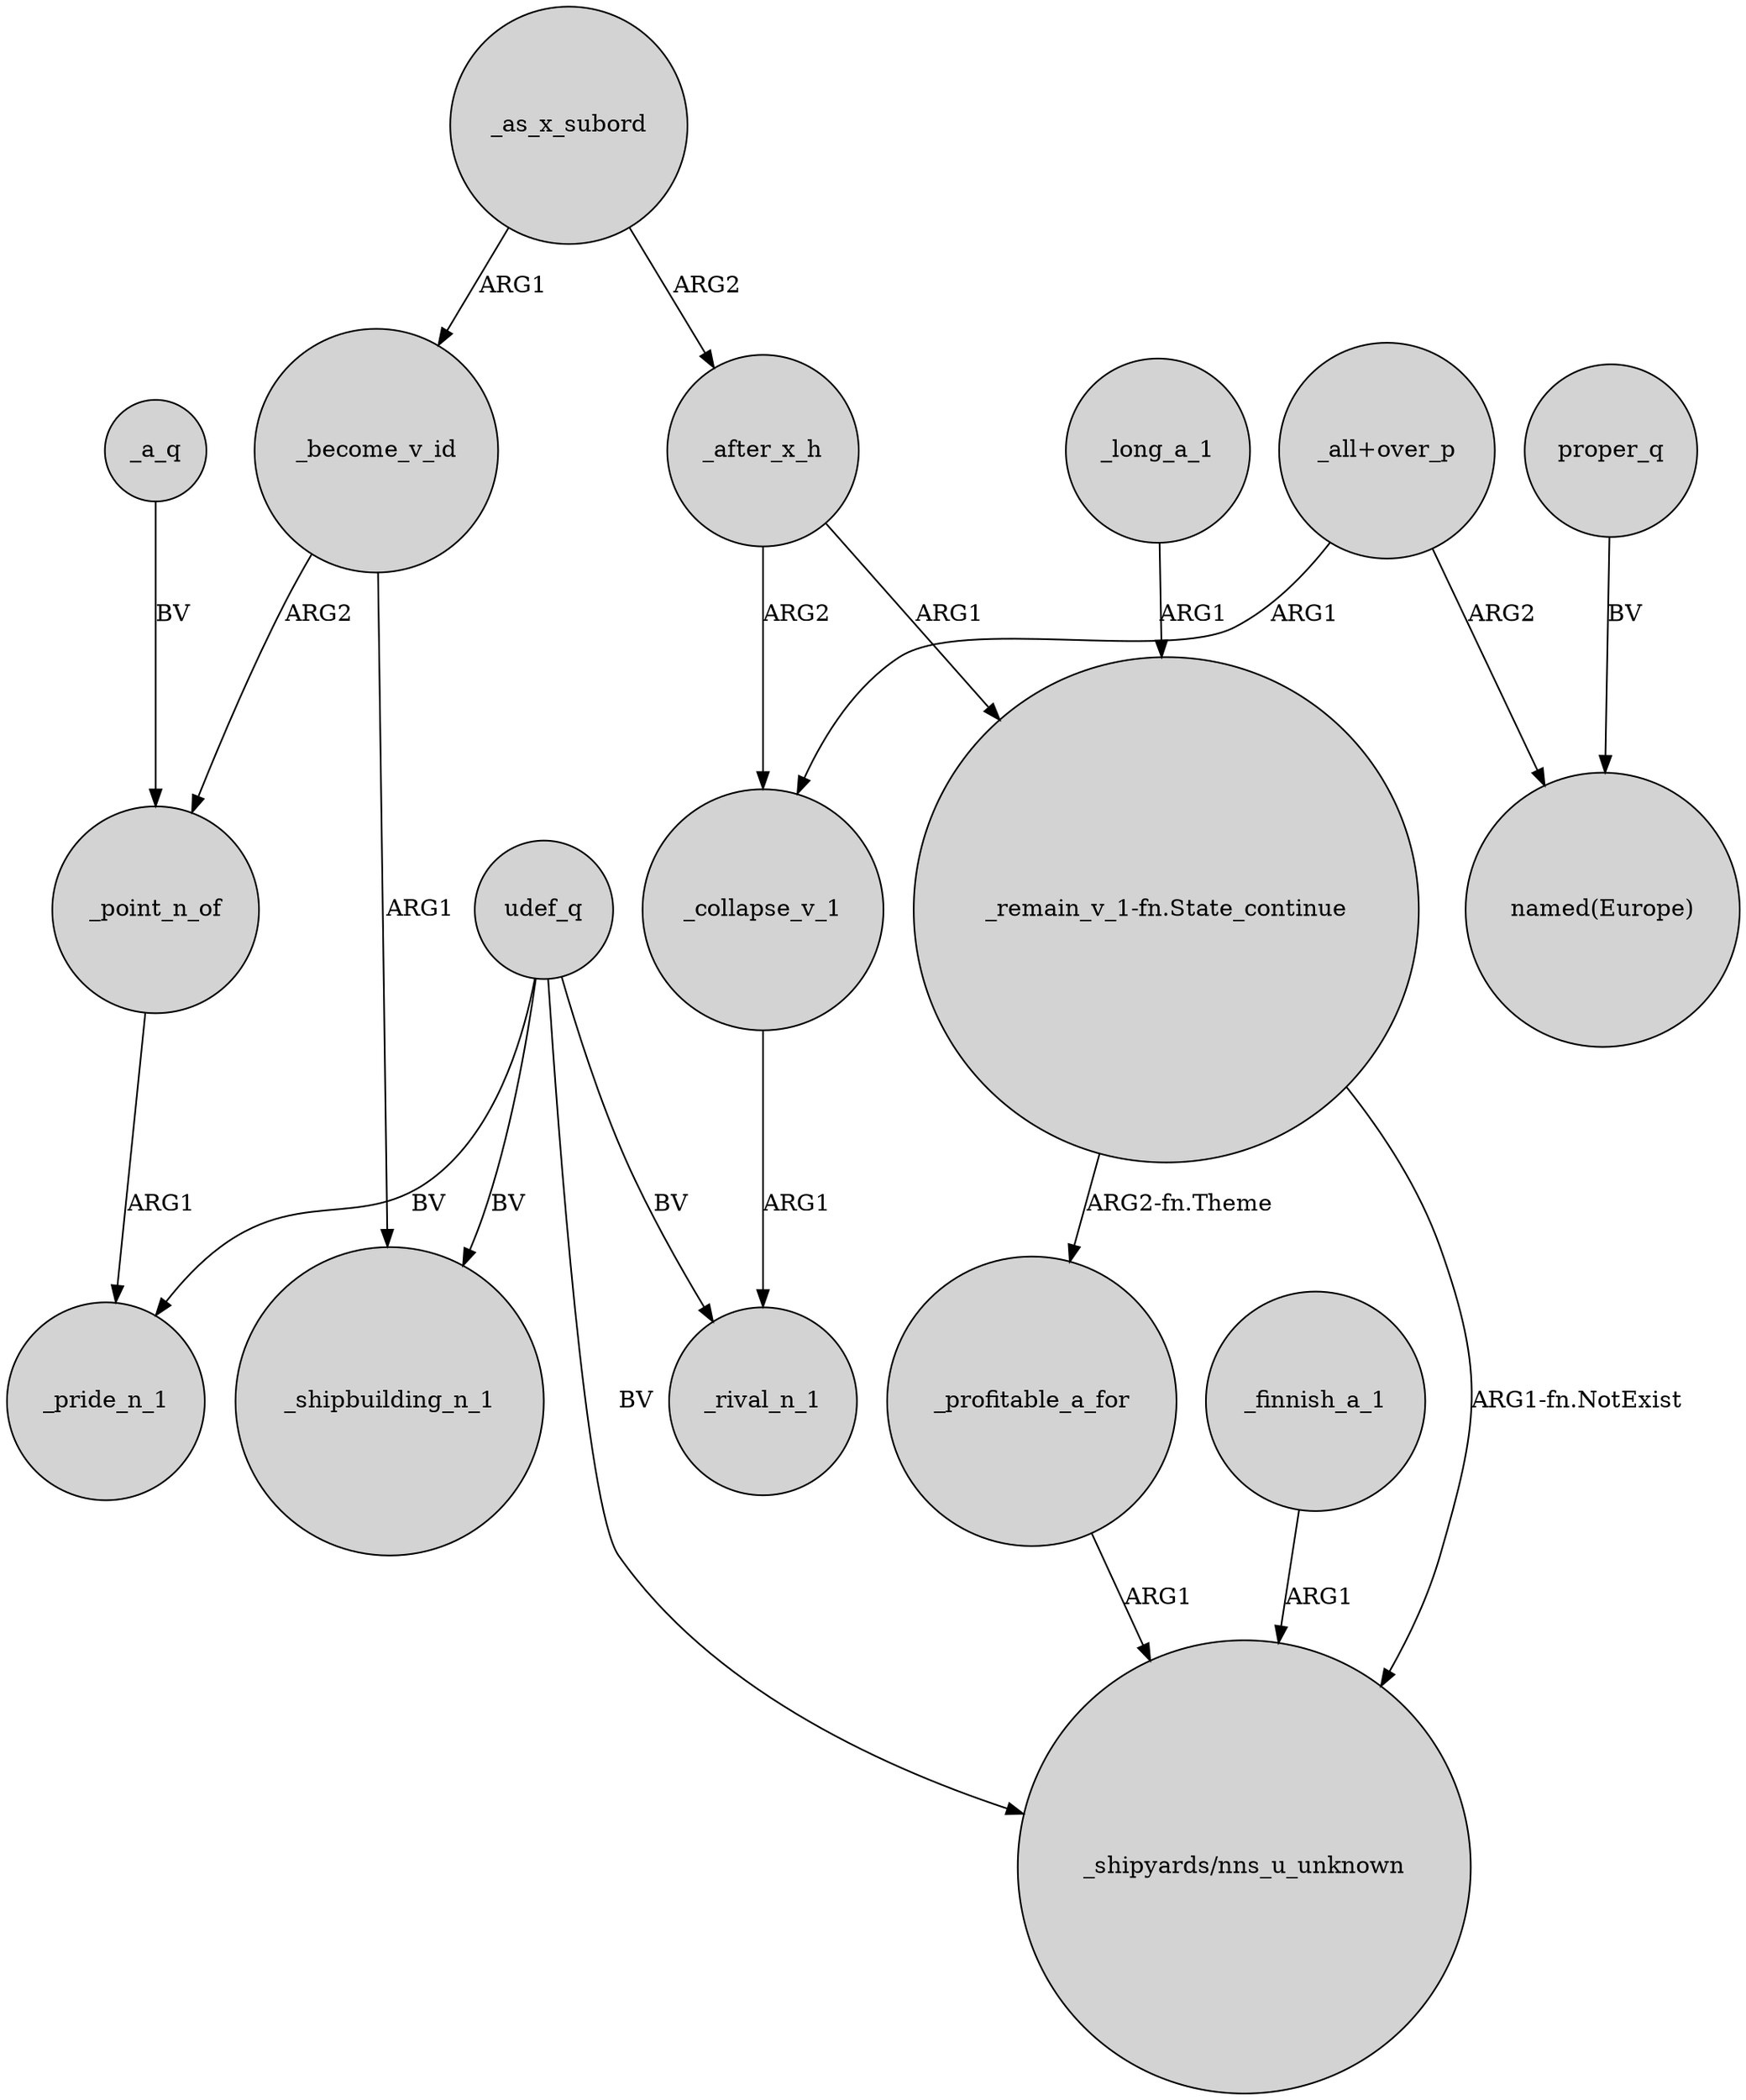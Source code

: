 digraph {
	node [shape=circle style=filled]
	_become_v_id -> _point_n_of [label=ARG2]
	udef_q -> _shipbuilding_n_1 [label=BV]
	"_remain_v_1-fn.State_continue" -> _profitable_a_for [label="ARG2-fn.Theme"]
	_finnish_a_1 -> "_shipyards/nns_u_unknown" [label=ARG1]
	_point_n_of -> _pride_n_1 [label=ARG1]
	_a_q -> _point_n_of [label=BV]
	_after_x_h -> _collapse_v_1 [label=ARG2]
	_become_v_id -> _shipbuilding_n_1 [label=ARG1]
	_as_x_subord -> _after_x_h [label=ARG2]
	"_remain_v_1-fn.State_continue" -> "_shipyards/nns_u_unknown" [label="ARG1-fn.NotExist"]
	_collapse_v_1 -> _rival_n_1 [label=ARG1]
	proper_q -> "named(Europe)" [label=BV]
	_profitable_a_for -> "_shipyards/nns_u_unknown" [label=ARG1]
	_as_x_subord -> _become_v_id [label=ARG1]
	"_all+over_p" -> "named(Europe)" [label=ARG2]
	_long_a_1 -> "_remain_v_1-fn.State_continue" [label=ARG1]
	"_all+over_p" -> _collapse_v_1 [label=ARG1]
	udef_q -> _rival_n_1 [label=BV]
	udef_q -> _pride_n_1 [label=BV]
	udef_q -> "_shipyards/nns_u_unknown" [label=BV]
	_after_x_h -> "_remain_v_1-fn.State_continue" [label=ARG1]
}
